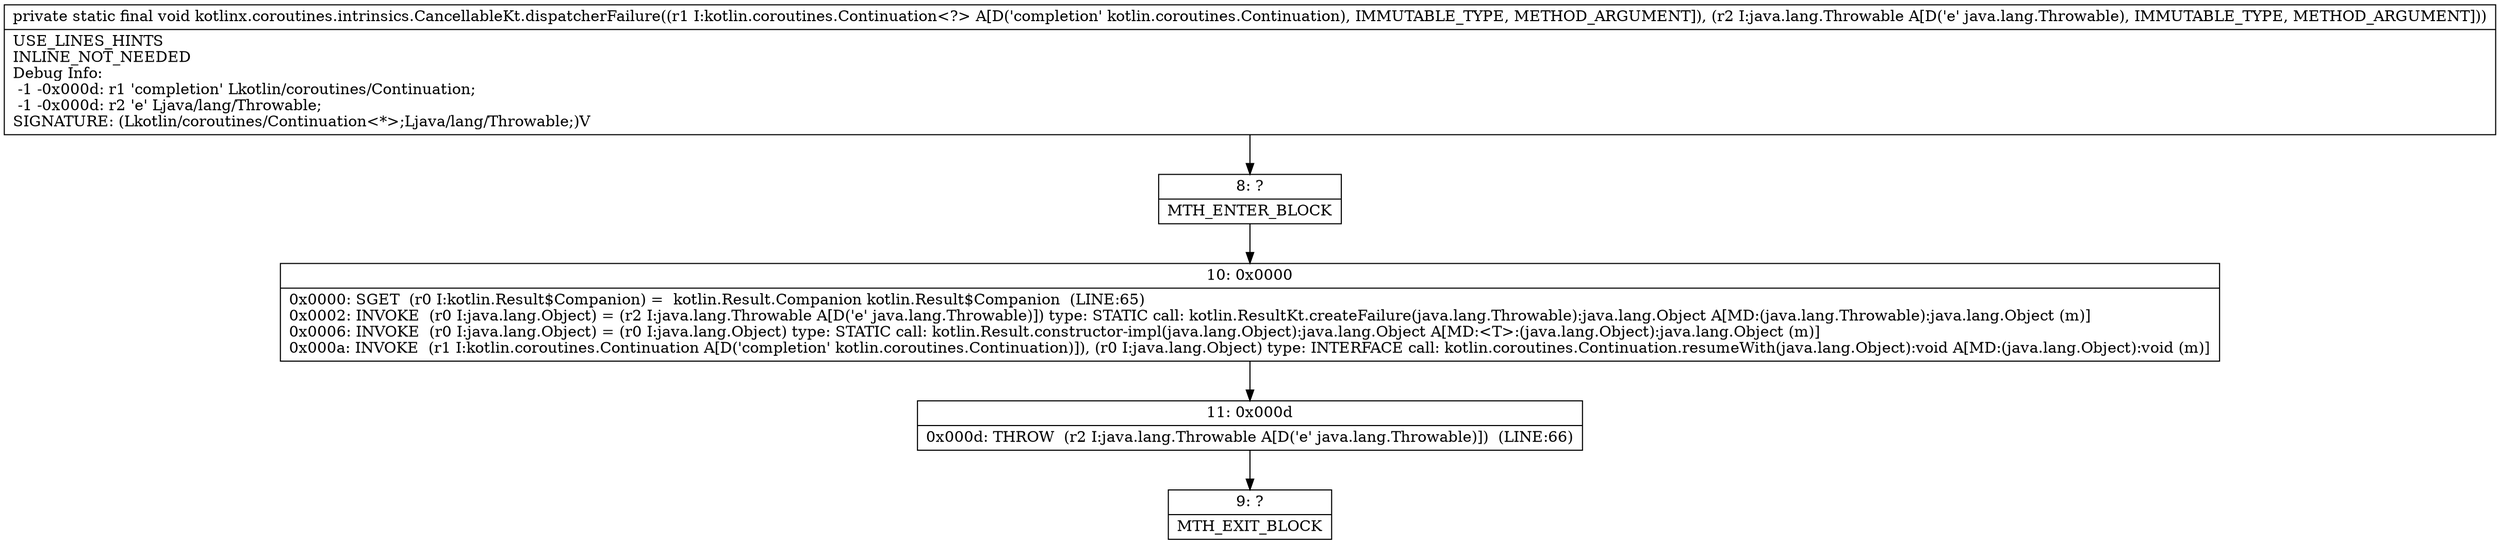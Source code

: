 digraph "CFG forkotlinx.coroutines.intrinsics.CancellableKt.dispatcherFailure(Lkotlin\/coroutines\/Continuation;Ljava\/lang\/Throwable;)V" {
Node_8 [shape=record,label="{8\:\ ?|MTH_ENTER_BLOCK\l}"];
Node_10 [shape=record,label="{10\:\ 0x0000|0x0000: SGET  (r0 I:kotlin.Result$Companion) =  kotlin.Result.Companion kotlin.Result$Companion  (LINE:65)\l0x0002: INVOKE  (r0 I:java.lang.Object) = (r2 I:java.lang.Throwable A[D('e' java.lang.Throwable)]) type: STATIC call: kotlin.ResultKt.createFailure(java.lang.Throwable):java.lang.Object A[MD:(java.lang.Throwable):java.lang.Object (m)]\l0x0006: INVOKE  (r0 I:java.lang.Object) = (r0 I:java.lang.Object) type: STATIC call: kotlin.Result.constructor\-impl(java.lang.Object):java.lang.Object A[MD:\<T\>:(java.lang.Object):java.lang.Object (m)]\l0x000a: INVOKE  (r1 I:kotlin.coroutines.Continuation A[D('completion' kotlin.coroutines.Continuation)]), (r0 I:java.lang.Object) type: INTERFACE call: kotlin.coroutines.Continuation.resumeWith(java.lang.Object):void A[MD:(java.lang.Object):void (m)]\l}"];
Node_11 [shape=record,label="{11\:\ 0x000d|0x000d: THROW  (r2 I:java.lang.Throwable A[D('e' java.lang.Throwable)])  (LINE:66)\l}"];
Node_9 [shape=record,label="{9\:\ ?|MTH_EXIT_BLOCK\l}"];
MethodNode[shape=record,label="{private static final void kotlinx.coroutines.intrinsics.CancellableKt.dispatcherFailure((r1 I:kotlin.coroutines.Continuation\<?\> A[D('completion' kotlin.coroutines.Continuation), IMMUTABLE_TYPE, METHOD_ARGUMENT]), (r2 I:java.lang.Throwable A[D('e' java.lang.Throwable), IMMUTABLE_TYPE, METHOD_ARGUMENT]))  | USE_LINES_HINTS\lINLINE_NOT_NEEDED\lDebug Info:\l  \-1 \-0x000d: r1 'completion' Lkotlin\/coroutines\/Continuation;\l  \-1 \-0x000d: r2 'e' Ljava\/lang\/Throwable;\lSIGNATURE: (Lkotlin\/coroutines\/Continuation\<*\>;Ljava\/lang\/Throwable;)V\l}"];
MethodNode -> Node_8;Node_8 -> Node_10;
Node_10 -> Node_11;
Node_11 -> Node_9;
}

